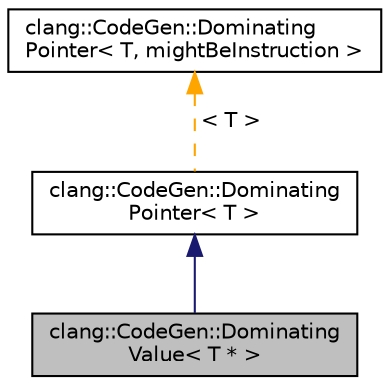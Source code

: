 digraph "clang::CodeGen::DominatingValue&lt; T * &gt;"
{
 // LATEX_PDF_SIZE
  bgcolor="transparent";
  edge [fontname="Helvetica",fontsize="10",labelfontname="Helvetica",labelfontsize="10"];
  node [fontname="Helvetica",fontsize="10",shape=record];
  Node1 [label="clang::CodeGen::Dominating\lValue\< T * \>",height=0.2,width=0.4,color="black", fillcolor="grey75", style="filled", fontcolor="black",tooltip=" "];
  Node2 -> Node1 [dir="back",color="midnightblue",fontsize="10",style="solid",fontname="Helvetica"];
  Node2 [label="clang::CodeGen::Dominating\lPointer\< T \>",height=0.2,width=0.4,color="black",URL="$structclang_1_1CodeGen_1_1DominatingPointer.html",tooltip=" "];
  Node3 -> Node2 [dir="back",color="orange",fontsize="10",style="dashed",label=" \< T \>" ,fontname="Helvetica"];
  Node3 [label="clang::CodeGen::Dominating\lPointer\< T, mightBeInstruction \>",height=0.2,width=0.4,color="black",URL="$structclang_1_1CodeGen_1_1DominatingPointer.html",tooltip=" "];
}
